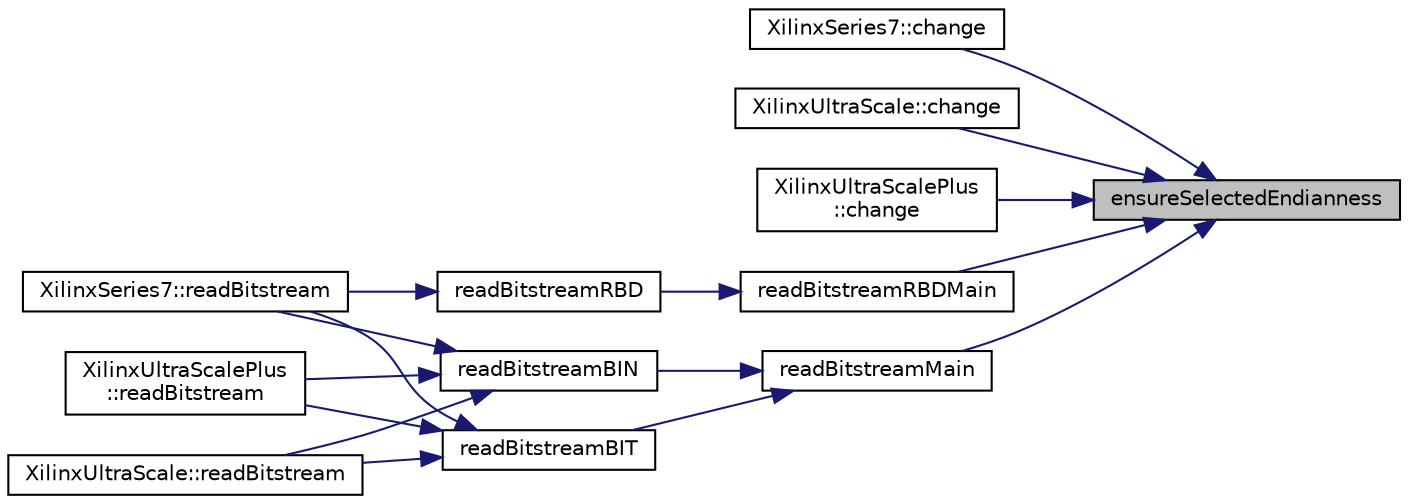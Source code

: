 digraph "ensureSelectedEndianness"
{
 // INTERACTIVE_SVG=YES
 // LATEX_PDF_SIZE
  edge [fontname="Helvetica",fontsize="10",labelfontname="Helvetica",labelfontsize="10"];
  node [fontname="Helvetica",fontsize="10",shape=record];
  rankdir="RL";
  Node1 [label="ensureSelectedEndianness",height=0.2,width=0.4,color="black", fillcolor="grey75", style="filled", fontcolor="black",tooltip=" "];
  Node1 -> Node2 [dir="back",color="midnightblue",fontsize="10",style="solid",fontname="Helvetica"];
  Node2 [label="XilinxSeries7::change",height=0.2,width=0.4,color="black", fillcolor="white", style="filled",URL="$classXilinxSeries7.html#a341729914076ebc445699425c51037ba",tooltip=" "];
  Node1 -> Node3 [dir="back",color="midnightblue",fontsize="10",style="solid",fontname="Helvetica"];
  Node3 [label="XilinxUltraScale::change",height=0.2,width=0.4,color="black", fillcolor="white", style="filled",URL="$classXilinxUltraScale.html#a6fd473ac494b897805e5628817b833ba",tooltip=" "];
  Node1 -> Node4 [dir="back",color="midnightblue",fontsize="10",style="solid",fontname="Helvetica"];
  Node4 [label="XilinxUltraScalePlus\l::change",height=0.2,width=0.4,color="black", fillcolor="white", style="filled",URL="$classXilinxUltraScalePlus.html#a8d1c488a56dac4290a90e5718ce2e0be",tooltip=" "];
  Node1 -> Node5 [dir="back",color="midnightblue",fontsize="10",style="solid",fontname="Helvetica"];
  Node5 [label="readBitstreamMain",height=0.2,width=0.4,color="black", fillcolor="white", style="filled",URL="$inlineInput_8h.html#a661412fb2eb60eef0b26618da69aa742",tooltip=" "];
  Node5 -> Node6 [dir="back",color="midnightblue",fontsize="10",style="solid",fontname="Helvetica"];
  Node6 [label="readBitstreamBIN",height=0.2,width=0.4,color="black", fillcolor="white", style="filled",URL="$inlineInput_8h.html#a4522075370053215660de95e4bfe9d9a",tooltip=" "];
  Node6 -> Node7 [dir="back",color="midnightblue",fontsize="10",style="solid",fontname="Helvetica"];
  Node7 [label="XilinxSeries7::readBitstream",height=0.2,width=0.4,color="black", fillcolor="white", style="filled",URL="$classXilinxSeries7.html#ac8bc127280d52c751350e759ed7b42ac",tooltip=" "];
  Node6 -> Node8 [dir="back",color="midnightblue",fontsize="10",style="solid",fontname="Helvetica"];
  Node8 [label="XilinxUltraScale::readBitstream",height=0.2,width=0.4,color="black", fillcolor="white", style="filled",URL="$classXilinxUltraScale.html#a3c696df2b3cff66970de1bbbd63d2d0e",tooltip=" "];
  Node6 -> Node9 [dir="back",color="midnightblue",fontsize="10",style="solid",fontname="Helvetica"];
  Node9 [label="XilinxUltraScalePlus\l::readBitstream",height=0.2,width=0.4,color="black", fillcolor="white", style="filled",URL="$classXilinxUltraScalePlus.html#aee626cbe876d1b294beff220903060a9",tooltip=" "];
  Node5 -> Node10 [dir="back",color="midnightblue",fontsize="10",style="solid",fontname="Helvetica"];
  Node10 [label="readBitstreamBIT",height=0.2,width=0.4,color="black", fillcolor="white", style="filled",URL="$inlineInput_8h.html#a8e7e2bd44405c923c1ed0fc0cd284aaf",tooltip=" "];
  Node10 -> Node7 [dir="back",color="midnightblue",fontsize="10",style="solid",fontname="Helvetica"];
  Node10 -> Node8 [dir="back",color="midnightblue",fontsize="10",style="solid",fontname="Helvetica"];
  Node10 -> Node9 [dir="back",color="midnightblue",fontsize="10",style="solid",fontname="Helvetica"];
  Node1 -> Node11 [dir="back",color="midnightblue",fontsize="10",style="solid",fontname="Helvetica"];
  Node11 [label="readBitstreamRBDMain",height=0.2,width=0.4,color="black", fillcolor="white", style="filled",URL="$inlineInput_8h.html#ab2c4206abdd9e28a058877f9d86dc7b9",tooltip=" "];
  Node11 -> Node12 [dir="back",color="midnightblue",fontsize="10",style="solid",fontname="Helvetica"];
  Node12 [label="readBitstreamRBD",height=0.2,width=0.4,color="black", fillcolor="white", style="filled",URL="$inlineInput_8h.html#a61d0cce2fcb0f3d15fec67d7fbe28adf",tooltip=" "];
  Node12 -> Node7 [dir="back",color="midnightblue",fontsize="10",style="solid",fontname="Helvetica"];
}
